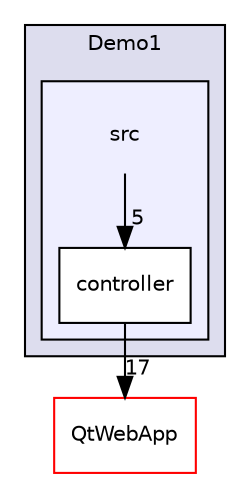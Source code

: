 digraph "prerequisites/QtWebApp/Demo1/src" {
  compound=true
  node [ fontsize="10", fontname="Helvetica"];
  edge [ labelfontsize="10", labelfontname="Helvetica"];
  subgraph clusterdir_344a005500d4c7e3f705e1083a418195 {
    graph [ bgcolor="#ddddee", pencolor="black", label="Demo1" fontname="Helvetica", fontsize="10", URL="dir_344a005500d4c7e3f705e1083a418195.html"]
  subgraph clusterdir_9e3e2c62c18747de0a0a2c20770e3058 {
    graph [ bgcolor="#eeeeff", pencolor="black", label="" URL="dir_9e3e2c62c18747de0a0a2c20770e3058.html"];
    dir_9e3e2c62c18747de0a0a2c20770e3058 [shape=plaintext label="src"];
    dir_c692a0ec7ce22e297506c7e98708139b [shape=box label="controller" color="black" fillcolor="white" style="filled" URL="dir_c692a0ec7ce22e297506c7e98708139b.html"];
  }
  }
  dir_fcefc31fc3f25546f55bfcf4421333ad [shape=box label="QtWebApp" fillcolor="white" style="filled" color="red" URL="dir_fcefc31fc3f25546f55bfcf4421333ad.html"];
  dir_9e3e2c62c18747de0a0a2c20770e3058->dir_c692a0ec7ce22e297506c7e98708139b [headlabel="5", labeldistance=1.5 headhref="dir_000033_000418.html"];
  dir_c692a0ec7ce22e297506c7e98708139b->dir_fcefc31fc3f25546f55bfcf4421333ad [headlabel="17", labeldistance=1.5 headhref="dir_000418_000400.html"];
}
